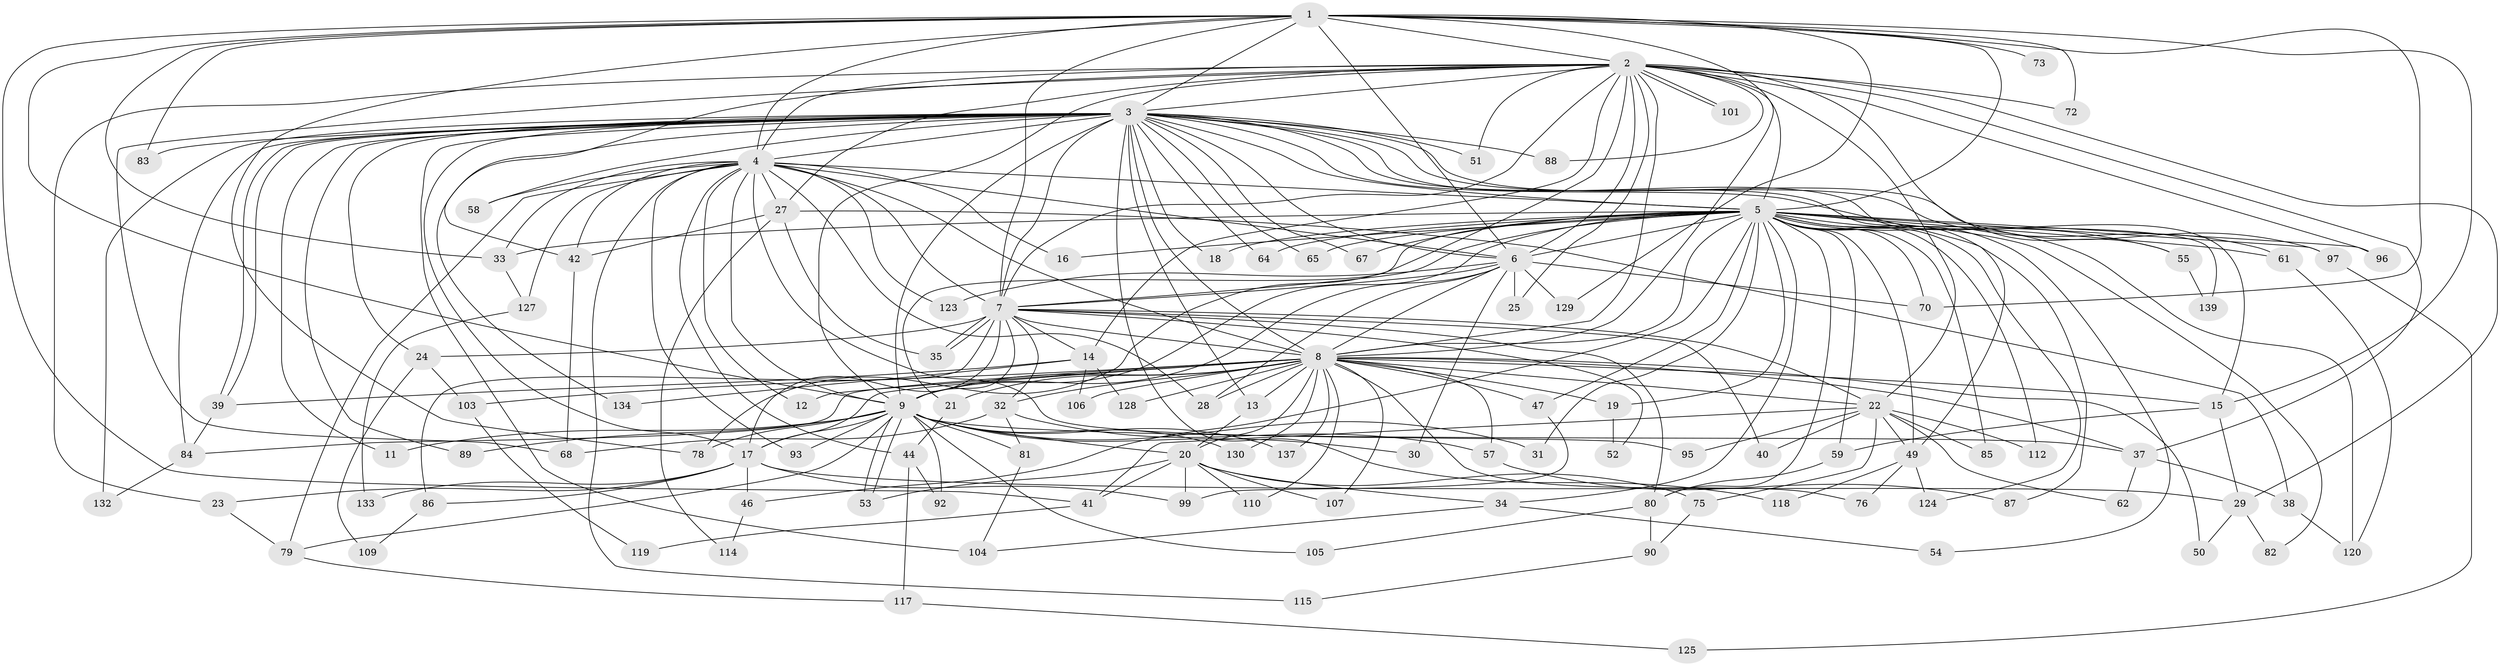 // Generated by graph-tools (version 1.1) at 2025/23/03/03/25 07:23:46]
// undirected, 109 vertices, 259 edges
graph export_dot {
graph [start="1"]
  node [color=gray90,style=filled];
  1 [super="+60"];
  2 [super="+121"];
  3 [super="+10"];
  4 [super="+45"];
  5 [super="+63"];
  6 [super="+113"];
  7 [super="+43"];
  8 [super="+108"];
  9 [super="+77"];
  11;
  12;
  13;
  14 [super="+91"];
  15 [super="+74"];
  16;
  17 [super="+26"];
  18;
  19;
  20 [super="+69"];
  21;
  22 [super="+36"];
  23;
  24;
  25;
  27 [super="+71"];
  28;
  29 [super="+98"];
  30;
  31;
  32;
  33;
  34;
  35;
  37 [super="+100"];
  38 [super="+126"];
  39 [super="+135"];
  40;
  41 [super="+48"];
  42 [super="+131"];
  44 [super="+94"];
  46;
  47;
  49 [super="+66"];
  50;
  51;
  52;
  53 [super="+56"];
  54;
  55;
  57;
  58;
  59 [super="+116"];
  61;
  62;
  64;
  65;
  67;
  68;
  70 [super="+111"];
  72;
  73;
  75;
  76;
  78 [super="+102"];
  79 [super="+136"];
  80;
  81 [super="+122"];
  82;
  83;
  84;
  85;
  86;
  87;
  88;
  89;
  90;
  92;
  93;
  95;
  96;
  97;
  99 [super="+138"];
  101;
  103;
  104;
  105;
  106;
  107;
  109;
  110;
  112;
  114;
  115;
  117;
  118;
  119;
  120;
  123;
  124;
  125;
  127;
  128;
  129;
  130;
  132;
  133;
  134;
  137;
  139;
  1 -- 2;
  1 -- 3 [weight=2];
  1 -- 4;
  1 -- 5;
  1 -- 6;
  1 -- 7;
  1 -- 8;
  1 -- 9;
  1 -- 15;
  1 -- 41;
  1 -- 72;
  1 -- 73 [weight=2];
  1 -- 83;
  1 -- 129;
  1 -- 78;
  1 -- 33;
  1 -- 70;
  2 -- 3 [weight=2];
  2 -- 4;
  2 -- 5;
  2 -- 6;
  2 -- 7;
  2 -- 8;
  2 -- 9;
  2 -- 14;
  2 -- 22;
  2 -- 23;
  2 -- 25;
  2 -- 27;
  2 -- 29;
  2 -- 37;
  2 -- 42;
  2 -- 51;
  2 -- 55;
  2 -- 72;
  2 -- 78;
  2 -- 88;
  2 -- 96;
  2 -- 101;
  2 -- 101;
  2 -- 68;
  3 -- 4 [weight=2];
  3 -- 5 [weight=2];
  3 -- 6 [weight=2];
  3 -- 7 [weight=2];
  3 -- 8 [weight=2];
  3 -- 9 [weight=2];
  3 -- 11;
  3 -- 17;
  3 -- 39;
  3 -- 39;
  3 -- 49;
  3 -- 58;
  3 -- 64;
  3 -- 84;
  3 -- 88;
  3 -- 104;
  3 -- 132;
  3 -- 139;
  3 -- 65;
  3 -- 67;
  3 -- 134;
  3 -- 13;
  3 -- 15;
  3 -- 18;
  3 -- 83;
  3 -- 24;
  3 -- 89;
  3 -- 97;
  3 -- 51;
  3 -- 118;
  3 -- 61;
  4 -- 5 [weight=2];
  4 -- 6 [weight=2];
  4 -- 7;
  4 -- 8;
  4 -- 9;
  4 -- 12;
  4 -- 16;
  4 -- 27;
  4 -- 28;
  4 -- 33;
  4 -- 42;
  4 -- 44 [weight=2];
  4 -- 58;
  4 -- 79;
  4 -- 93;
  4 -- 95;
  4 -- 115;
  4 -- 123;
  4 -- 127;
  5 -- 6;
  5 -- 7;
  5 -- 8;
  5 -- 9;
  5 -- 16;
  5 -- 18;
  5 -- 19;
  5 -- 21;
  5 -- 31 [weight=2];
  5 -- 33;
  5 -- 34;
  5 -- 46;
  5 -- 47;
  5 -- 54;
  5 -- 55;
  5 -- 59;
  5 -- 61;
  5 -- 64;
  5 -- 70;
  5 -- 80;
  5 -- 82;
  5 -- 97;
  5 -- 112;
  5 -- 120;
  5 -- 124;
  5 -- 49;
  5 -- 96;
  5 -- 65;
  5 -- 67;
  5 -- 85;
  5 -- 87;
  6 -- 7;
  6 -- 8;
  6 -- 9;
  6 -- 25;
  6 -- 28;
  6 -- 30;
  6 -- 70;
  6 -- 123;
  6 -- 129;
  7 -- 8;
  7 -- 9;
  7 -- 14;
  7 -- 22;
  7 -- 24;
  7 -- 32;
  7 -- 35;
  7 -- 35;
  7 -- 40;
  7 -- 52;
  7 -- 80;
  7 -- 86;
  7 -- 17;
  8 -- 9;
  8 -- 12;
  8 -- 13;
  8 -- 19;
  8 -- 20;
  8 -- 21;
  8 -- 32;
  8 -- 47;
  8 -- 50;
  8 -- 57;
  8 -- 76;
  8 -- 84;
  8 -- 103;
  8 -- 106;
  8 -- 107;
  8 -- 110;
  8 -- 128;
  8 -- 130;
  8 -- 137;
  8 -- 28;
  8 -- 17;
  8 -- 37;
  8 -- 22;
  8 -- 15;
  9 -- 11;
  9 -- 17;
  9 -- 30;
  9 -- 31;
  9 -- 37;
  9 -- 53;
  9 -- 53;
  9 -- 78;
  9 -- 79;
  9 -- 81;
  9 -- 89;
  9 -- 92;
  9 -- 93;
  9 -- 105;
  9 -- 130;
  9 -- 137;
  9 -- 20;
  13 -- 20;
  14 -- 128;
  14 -- 134;
  14 -- 106;
  14 -- 39;
  15 -- 29;
  15 -- 59;
  17 -- 23;
  17 -- 46;
  17 -- 99;
  17 -- 133;
  17 -- 86;
  17 -- 29;
  19 -- 52;
  20 -- 34;
  20 -- 41;
  20 -- 75;
  20 -- 99;
  20 -- 107;
  20 -- 110;
  20 -- 53;
  21 -- 44;
  22 -- 62;
  22 -- 40;
  22 -- 41;
  22 -- 75;
  22 -- 112;
  22 -- 49;
  22 -- 85;
  22 -- 95;
  23 -- 79;
  24 -- 103;
  24 -- 109;
  27 -- 38;
  27 -- 35;
  27 -- 42;
  27 -- 114;
  29 -- 50;
  29 -- 82;
  32 -- 57;
  32 -- 68;
  32 -- 81;
  33 -- 127;
  34 -- 54;
  34 -- 104;
  37 -- 38;
  37 -- 62;
  38 -- 120;
  39 -- 84;
  41 -- 119;
  42 -- 68;
  44 -- 92;
  44 -- 117;
  46 -- 114;
  47 -- 99;
  49 -- 76;
  49 -- 124;
  49 -- 118;
  55 -- 139;
  57 -- 87;
  59 -- 80;
  61 -- 120;
  75 -- 90;
  79 -- 117;
  80 -- 90;
  80 -- 105;
  81 -- 104;
  84 -- 132;
  86 -- 109;
  90 -- 115;
  97 -- 125;
  103 -- 119;
  117 -- 125;
  127 -- 133;
}
